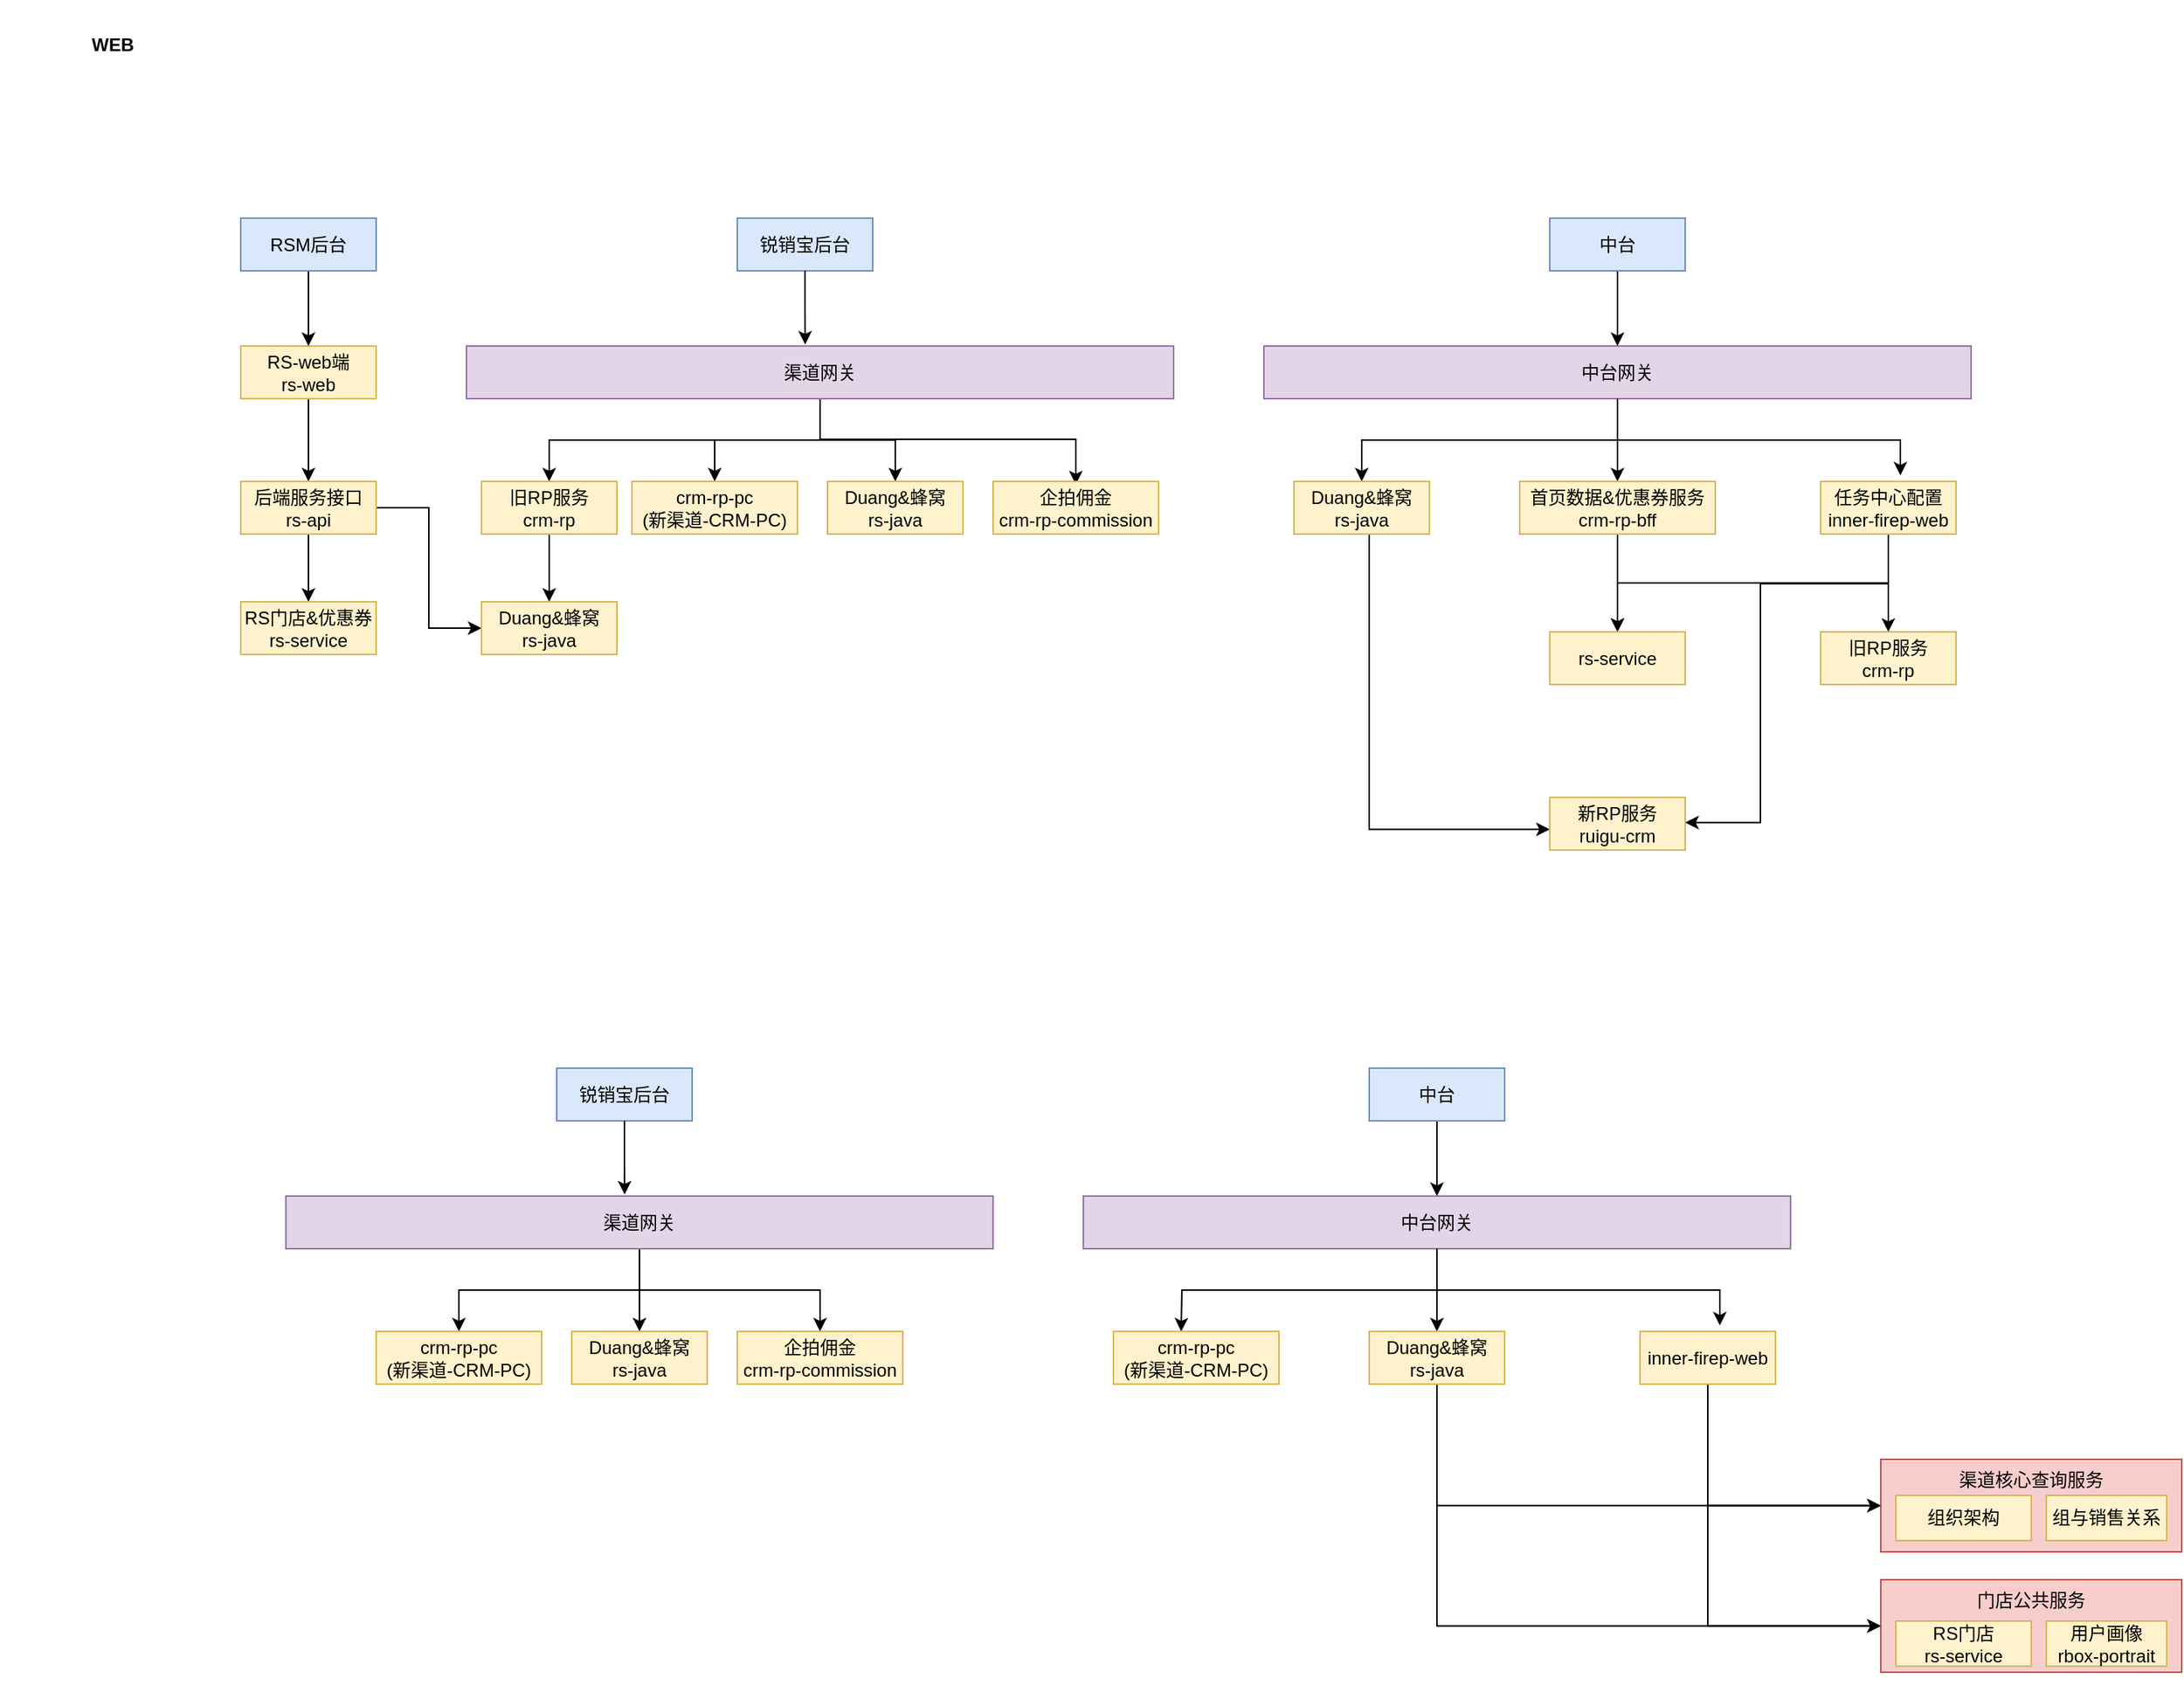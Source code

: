 <mxfile version="27.0.9">
  <diagram name="第 1 页" id="J6fKt1Wgq9IQ-0i5Z1JR">
    <mxGraphModel dx="1815" dy="1154" grid="1" gridSize="10" guides="1" tooltips="1" connect="1" arrows="1" fold="1" page="1" pageScale="1" pageWidth="827" pageHeight="1169" math="0" shadow="0">
      <root>
        <mxCell id="0" />
        <mxCell id="1" parent="0" />
        <mxCell id="k2uD15khSfJf9hs8rO5q-97" style="edgeStyle=orthogonalEdgeStyle;rounded=0;orthogonalLoop=1;jettySize=auto;html=1;exitX=0.5;exitY=1;exitDx=0;exitDy=0;" parent="1" source="k2uD15khSfJf9hs8rO5q-5" target="k2uD15khSfJf9hs8rO5q-92" edge="1">
          <mxGeometry relative="1" as="geometry" />
        </mxCell>
        <mxCell id="k2uD15khSfJf9hs8rO5q-102" style="edgeStyle=orthogonalEdgeStyle;rounded=0;orthogonalLoop=1;jettySize=auto;html=1;exitX=0.5;exitY=1;exitDx=0;exitDy=0;" parent="1" source="k2uD15khSfJf9hs8rO5q-5" target="k2uD15khSfJf9hs8rO5q-93" edge="1">
          <mxGeometry relative="1" as="geometry" />
        </mxCell>
        <mxCell id="k2uD15khSfJf9hs8rO5q-103" style="edgeStyle=orthogonalEdgeStyle;rounded=0;orthogonalLoop=1;jettySize=auto;html=1;exitX=0.5;exitY=1;exitDx=0;exitDy=0;entryX=0.5;entryY=0;entryDx=0;entryDy=0;" parent="1" source="k2uD15khSfJf9hs8rO5q-5" target="k2uD15khSfJf9hs8rO5q-94" edge="1">
          <mxGeometry relative="1" as="geometry" />
        </mxCell>
        <mxCell id="k2uD15khSfJf9hs8rO5q-106" style="edgeStyle=orthogonalEdgeStyle;rounded=0;orthogonalLoop=1;jettySize=auto;html=1;exitX=0.5;exitY=1;exitDx=0;exitDy=0;entryX=0.5;entryY=0;entryDx=0;entryDy=0;" parent="1" edge="1">
          <mxGeometry relative="1" as="geometry">
            <mxPoint x="625" y="377" as="sourcePoint" />
            <mxPoint x="795" y="432" as="targetPoint" />
            <Array as="points">
              <mxPoint x="625" y="402" />
              <mxPoint x="795" y="402" />
            </Array>
          </mxGeometry>
        </mxCell>
        <mxCell id="k2uD15khSfJf9hs8rO5q-5" value="渠道网关" style="rounded=0;whiteSpace=wrap;html=1;fillColor=#e1d5e7;strokeColor=#9673a6;fontFamily=Helvetica;labelBackgroundColor=none;fontSize=12;" parent="1" vertex="1">
          <mxGeometry x="390" y="340" width="470" height="35" as="geometry" />
        </mxCell>
        <mxCell id="k2uD15khSfJf9hs8rO5q-88" value="" style="edgeStyle=orthogonalEdgeStyle;rounded=0;orthogonalLoop=1;jettySize=auto;html=1;" parent="1" source="k2uD15khSfJf9hs8rO5q-27" target="k2uD15khSfJf9hs8rO5q-87" edge="1">
          <mxGeometry relative="1" as="geometry" />
        </mxCell>
        <mxCell id="k2uD15khSfJf9hs8rO5q-27" value="&lt;div&gt;RS-web端&lt;/div&gt;rs-web" style="rounded=0;whiteSpace=wrap;html=1;fillColor=#fff2cc;strokeColor=#d6b656;fontFamily=Helvetica;labelBackgroundColor=none;fontSize=12;" parent="1" vertex="1">
          <mxGeometry x="240" y="340" width="90" height="35" as="geometry" />
        </mxCell>
        <mxCell id="k2uD15khSfJf9hs8rO5q-42" value="WEB" style="text;html=1;align=center;verticalAlign=middle;whiteSpace=wrap;rounded=0;fontStyle=1" parent="1" vertex="1">
          <mxGeometry x="80" y="110" width="150" height="60" as="geometry" />
        </mxCell>
        <mxCell id="k2uD15khSfJf9hs8rO5q-84" style="edgeStyle=orthogonalEdgeStyle;rounded=0;orthogonalLoop=1;jettySize=auto;html=1;" parent="1" source="k2uD15khSfJf9hs8rO5q-83" target="k2uD15khSfJf9hs8rO5q-27" edge="1">
          <mxGeometry relative="1" as="geometry" />
        </mxCell>
        <mxCell id="k2uD15khSfJf9hs8rO5q-83" value="RSM后台" style="rounded=0;whiteSpace=wrap;html=1;fillColor=#dae8fc;strokeColor=#6c8ebf;fontFamily=Helvetica;labelBackgroundColor=none;fontSize=12;" parent="1" vertex="1">
          <mxGeometry x="240" y="255" width="90" height="35" as="geometry" />
        </mxCell>
        <mxCell id="k2uD15khSfJf9hs8rO5q-90" value="" style="edgeStyle=orthogonalEdgeStyle;rounded=0;orthogonalLoop=1;jettySize=auto;html=1;" parent="1" source="k2uD15khSfJf9hs8rO5q-87" target="k2uD15khSfJf9hs8rO5q-89" edge="1">
          <mxGeometry relative="1" as="geometry" />
        </mxCell>
        <mxCell id="k2uD15khSfJf9hs8rO5q-101" style="edgeStyle=orthogonalEdgeStyle;rounded=0;orthogonalLoop=1;jettySize=auto;html=1;exitX=1;exitY=0.5;exitDx=0;exitDy=0;entryX=0;entryY=0.5;entryDx=0;entryDy=0;" parent="1" source="k2uD15khSfJf9hs8rO5q-87" target="k2uD15khSfJf9hs8rO5q-96" edge="1">
          <mxGeometry relative="1" as="geometry" />
        </mxCell>
        <mxCell id="k2uD15khSfJf9hs8rO5q-87" value="&lt;div&gt;后端服务接口&lt;/div&gt;rs-api" style="rounded=0;whiteSpace=wrap;html=1;fillColor=#fff2cc;strokeColor=#d6b656;fontFamily=Helvetica;labelBackgroundColor=none;fontSize=12;" parent="1" vertex="1">
          <mxGeometry x="240" y="430" width="90" height="35" as="geometry" />
        </mxCell>
        <mxCell id="k2uD15khSfJf9hs8rO5q-89" value="&lt;div&gt;RS门店&amp;amp;优惠券&lt;/div&gt;rs-service" style="rounded=0;whiteSpace=wrap;html=1;fillColor=#fff2cc;strokeColor=#d6b656;fontFamily=Helvetica;labelBackgroundColor=none;fontSize=12;" parent="1" vertex="1">
          <mxGeometry x="240" y="510" width="90" height="35" as="geometry" />
        </mxCell>
        <mxCell id="k2uD15khSfJf9hs8rO5q-91" value="锐销宝后台" style="rounded=0;whiteSpace=wrap;html=1;fillColor=#dae8fc;strokeColor=#6c8ebf;fontFamily=Helvetica;labelBackgroundColor=none;fontSize=12;" parent="1" vertex="1">
          <mxGeometry x="570" y="255" width="90" height="35" as="geometry" />
        </mxCell>
        <mxCell id="k2uD15khSfJf9hs8rO5q-98" style="edgeStyle=orthogonalEdgeStyle;rounded=0;orthogonalLoop=1;jettySize=auto;html=1;entryX=0.5;entryY=0;entryDx=0;entryDy=0;" parent="1" source="k2uD15khSfJf9hs8rO5q-92" target="k2uD15khSfJf9hs8rO5q-96" edge="1">
          <mxGeometry relative="1" as="geometry" />
        </mxCell>
        <mxCell id="k2uD15khSfJf9hs8rO5q-92" value="&lt;div&gt;旧RP服务&lt;/div&gt;crm-rp" style="rounded=0;whiteSpace=wrap;html=1;fillColor=#fff2cc;strokeColor=#d6b656;fontFamily=Helvetica;labelBackgroundColor=none;fontSize=12;" parent="1" vertex="1">
          <mxGeometry x="400" y="430" width="90" height="35" as="geometry" />
        </mxCell>
        <mxCell id="k2uD15khSfJf9hs8rO5q-93" value="crm-rp-pc&lt;div&gt;(新渠道-CRM-PC)&lt;/div&gt;" style="rounded=0;whiteSpace=wrap;html=1;fillColor=#fff2cc;strokeColor=#d6b656;fontFamily=Helvetica;labelBackgroundColor=none;fontSize=12;" parent="1" vertex="1">
          <mxGeometry x="500" y="430" width="110" height="35" as="geometry" />
        </mxCell>
        <mxCell id="k2uD15khSfJf9hs8rO5q-94" value="&lt;div&gt;Duang&amp;amp;蜂窝&lt;/div&gt;rs-java" style="rounded=0;whiteSpace=wrap;html=1;fillColor=#fff2cc;strokeColor=#d6b656;fontFamily=Helvetica;labelBackgroundColor=none;fontSize=12;" parent="1" vertex="1">
          <mxGeometry x="630" y="430" width="90" height="35" as="geometry" />
        </mxCell>
        <mxCell id="k2uD15khSfJf9hs8rO5q-96" value="&lt;div&gt;Duang&amp;amp;蜂窝&lt;/div&gt;rs-java" style="rounded=0;whiteSpace=wrap;html=1;fillColor=#fff2cc;strokeColor=#d6b656;fontFamily=Helvetica;labelBackgroundColor=none;fontSize=12;" parent="1" vertex="1">
          <mxGeometry x="400" y="510" width="90" height="35" as="geometry" />
        </mxCell>
        <mxCell id="k2uD15khSfJf9hs8rO5q-105" value="企拍佣金&lt;div&gt;crm-rp-commission&lt;/div&gt;" style="rounded=0;whiteSpace=wrap;html=1;fillColor=#fff2cc;strokeColor=#d6b656;fontFamily=Helvetica;labelBackgroundColor=none;fontSize=12;" parent="1" vertex="1">
          <mxGeometry x="740" y="430" width="110" height="35" as="geometry" />
        </mxCell>
        <mxCell id="k2uD15khSfJf9hs8rO5q-107" style="edgeStyle=orthogonalEdgeStyle;rounded=0;orthogonalLoop=1;jettySize=auto;html=1;entryX=0.479;entryY=-0.029;entryDx=0;entryDy=0;entryPerimeter=0;" parent="1" source="k2uD15khSfJf9hs8rO5q-91" target="k2uD15khSfJf9hs8rO5q-5" edge="1">
          <mxGeometry relative="1" as="geometry" />
        </mxCell>
        <mxCell id="k2uD15khSfJf9hs8rO5q-116" style="edgeStyle=orthogonalEdgeStyle;rounded=0;orthogonalLoop=1;jettySize=auto;html=1;entryX=0.5;entryY=0;entryDx=0;entryDy=0;" parent="1" source="k2uD15khSfJf9hs8rO5q-108" target="k2uD15khSfJf9hs8rO5q-113" edge="1">
          <mxGeometry relative="1" as="geometry" />
        </mxCell>
        <mxCell id="k2uD15khSfJf9hs8rO5q-117" style="edgeStyle=orthogonalEdgeStyle;rounded=0;orthogonalLoop=1;jettySize=auto;html=1;exitX=0.5;exitY=1;exitDx=0;exitDy=0;entryX=0.5;entryY=0;entryDx=0;entryDy=0;" parent="1" source="k2uD15khSfJf9hs8rO5q-108" target="k2uD15khSfJf9hs8rO5q-115" edge="1">
          <mxGeometry relative="1" as="geometry" />
        </mxCell>
        <mxCell id="k2uD15khSfJf9hs8rO5q-108" value="中台网关" style="rounded=0;whiteSpace=wrap;html=1;fillColor=#e1d5e7;strokeColor=#9673a6;fontFamily=Helvetica;labelBackgroundColor=none;fontSize=12;" parent="1" vertex="1">
          <mxGeometry x="920" y="340" width="470" height="35" as="geometry" />
        </mxCell>
        <mxCell id="k2uD15khSfJf9hs8rO5q-110" style="edgeStyle=orthogonalEdgeStyle;rounded=0;orthogonalLoop=1;jettySize=auto;html=1;entryX=0.5;entryY=0;entryDx=0;entryDy=0;" parent="1" source="k2uD15khSfJf9hs8rO5q-109" target="k2uD15khSfJf9hs8rO5q-108" edge="1">
          <mxGeometry relative="1" as="geometry" />
        </mxCell>
        <mxCell id="k2uD15khSfJf9hs8rO5q-109" value="中台" style="rounded=0;whiteSpace=wrap;html=1;fillColor=#dae8fc;strokeColor=#6c8ebf;fontFamily=Helvetica;labelBackgroundColor=none;fontSize=12;" parent="1" vertex="1">
          <mxGeometry x="1110" y="255" width="90" height="35" as="geometry" />
        </mxCell>
        <mxCell id="k2uD15khSfJf9hs8rO5q-133" style="edgeStyle=orthogonalEdgeStyle;rounded=0;orthogonalLoop=1;jettySize=auto;html=1;entryX=0;entryY=0.75;entryDx=0;entryDy=0;" parent="1" edge="1">
          <mxGeometry relative="1" as="geometry">
            <mxPoint x="990" y="460" as="sourcePoint" />
            <mxPoint x="1110" y="661.25" as="targetPoint" />
            <Array as="points">
              <mxPoint x="990" y="661" />
            </Array>
          </mxGeometry>
        </mxCell>
        <mxCell id="k2uD15khSfJf9hs8rO5q-113" value="&lt;div&gt;Duang&amp;amp;蜂窝&lt;/div&gt;rs-java" style="rounded=0;whiteSpace=wrap;html=1;fillColor=#fff2cc;strokeColor=#d6b656;fontFamily=Helvetica;labelBackgroundColor=none;fontSize=12;" parent="1" vertex="1">
          <mxGeometry x="940" y="430" width="90" height="35" as="geometry" />
        </mxCell>
        <mxCell id="k2uD15khSfJf9hs8rO5q-126" style="edgeStyle=orthogonalEdgeStyle;rounded=0;orthogonalLoop=1;jettySize=auto;html=1;entryX=0.5;entryY=0;entryDx=0;entryDy=0;" parent="1" source="k2uD15khSfJf9hs8rO5q-114" target="k2uD15khSfJf9hs8rO5q-122" edge="1">
          <mxGeometry relative="1" as="geometry" />
        </mxCell>
        <mxCell id="k2uD15khSfJf9hs8rO5q-131" style="edgeStyle=orthogonalEdgeStyle;rounded=0;orthogonalLoop=1;jettySize=auto;html=1;exitX=0.5;exitY=1;exitDx=0;exitDy=0;entryX=0.5;entryY=0;entryDx=0;entryDy=0;" parent="1" source="k2uD15khSfJf9hs8rO5q-114" target="k2uD15khSfJf9hs8rO5q-121" edge="1">
          <mxGeometry relative="1" as="geometry" />
        </mxCell>
        <mxCell id="k2uD15khSfJf9hs8rO5q-132" style="edgeStyle=orthogonalEdgeStyle;rounded=0;orthogonalLoop=1;jettySize=auto;html=1;exitX=0.5;exitY=1;exitDx=0;exitDy=0;entryX=1;entryY=0.25;entryDx=0;entryDy=0;" parent="1" edge="1">
          <mxGeometry relative="1" as="geometry">
            <mxPoint x="1335" y="463" as="sourcePoint" />
            <mxPoint x="1200" y="656.75" as="targetPoint" />
            <Array as="points">
              <mxPoint x="1335" y="498" />
              <mxPoint x="1250" y="498" />
              <mxPoint x="1250" y="657" />
            </Array>
          </mxGeometry>
        </mxCell>
        <mxCell id="k2uD15khSfJf9hs8rO5q-114" value="&lt;div&gt;任务中心配置&lt;/div&gt;inner-firep-web" style="rounded=0;whiteSpace=wrap;html=1;fillColor=#fff2cc;strokeColor=#d6b656;fontFamily=Helvetica;labelBackgroundColor=none;fontSize=12;" parent="1" vertex="1">
          <mxGeometry x="1290" y="430" width="90" height="35" as="geometry" />
        </mxCell>
        <mxCell id="k2uD15khSfJf9hs8rO5q-127" style="edgeStyle=orthogonalEdgeStyle;rounded=0;orthogonalLoop=1;jettySize=auto;html=1;entryX=0.5;entryY=0;entryDx=0;entryDy=0;" parent="1" source="k2uD15khSfJf9hs8rO5q-115" target="k2uD15khSfJf9hs8rO5q-121" edge="1">
          <mxGeometry relative="1" as="geometry" />
        </mxCell>
        <mxCell id="k2uD15khSfJf9hs8rO5q-115" value="&lt;div&gt;首页数据&amp;amp;优惠券服务&lt;/div&gt;crm-rp-bff" style="rounded=0;whiteSpace=wrap;html=1;fillColor=#fff2cc;strokeColor=#d6b656;fontFamily=Helvetica;labelBackgroundColor=none;fontSize=12;" parent="1" vertex="1">
          <mxGeometry x="1090" y="430" width="130" height="35" as="geometry" />
        </mxCell>
        <mxCell id="k2uD15khSfJf9hs8rO5q-118" style="edgeStyle=orthogonalEdgeStyle;rounded=0;orthogonalLoop=1;jettySize=auto;html=1;exitX=0.5;exitY=1;exitDx=0;exitDy=0;entryX=0.589;entryY=-0.114;entryDx=0;entryDy=0;entryPerimeter=0;" parent="1" source="k2uD15khSfJf9hs8rO5q-108" target="k2uD15khSfJf9hs8rO5q-114" edge="1">
          <mxGeometry relative="1" as="geometry" />
        </mxCell>
        <mxCell id="k2uD15khSfJf9hs8rO5q-119" value="新RP服务&lt;br&gt;ruigu-crm" style="rounded=0;whiteSpace=wrap;html=1;fillColor=#fff2cc;strokeColor=#d6b656;fontFamily=Helvetica;labelBackgroundColor=none;fontSize=12;" parent="1" vertex="1">
          <mxGeometry x="1110" y="640" width="90" height="35" as="geometry" />
        </mxCell>
        <mxCell id="k2uD15khSfJf9hs8rO5q-121" value="rs-service" style="rounded=0;whiteSpace=wrap;html=1;fillColor=#fff2cc;strokeColor=#d6b656;fontFamily=Helvetica;labelBackgroundColor=none;fontSize=12;" parent="1" vertex="1">
          <mxGeometry x="1110" y="530" width="90" height="35" as="geometry" />
        </mxCell>
        <mxCell id="k2uD15khSfJf9hs8rO5q-122" value="&lt;div&gt;旧RP服务&lt;/div&gt;crm-rp" style="rounded=0;whiteSpace=wrap;html=1;fillColor=#fff2cc;strokeColor=#d6b656;fontFamily=Helvetica;labelBackgroundColor=none;fontSize=12;" parent="1" vertex="1">
          <mxGeometry x="1290" y="530" width="90" height="35" as="geometry" />
        </mxCell>
        <mxCell id="k2uD15khSfJf9hs8rO5q-135" style="edgeStyle=orthogonalEdgeStyle;rounded=0;orthogonalLoop=1;jettySize=auto;html=1;exitX=0.5;exitY=1;exitDx=0;exitDy=0;" parent="1" source="k2uD15khSfJf9hs8rO5q-138" target="k2uD15khSfJf9hs8rO5q-150" edge="1">
          <mxGeometry relative="1" as="geometry" />
        </mxCell>
        <mxCell id="k2uD15khSfJf9hs8rO5q-136" style="edgeStyle=orthogonalEdgeStyle;rounded=0;orthogonalLoop=1;jettySize=auto;html=1;exitX=0.5;exitY=1;exitDx=0;exitDy=0;entryX=0.5;entryY=0;entryDx=0;entryDy=0;" parent="1" source="k2uD15khSfJf9hs8rO5q-138" target="k2uD15khSfJf9hs8rO5q-151" edge="1">
          <mxGeometry relative="1" as="geometry" />
        </mxCell>
        <mxCell id="lXO5fLydw-yqEhDGv8sk-1" style="edgeStyle=orthogonalEdgeStyle;rounded=0;orthogonalLoop=1;jettySize=auto;html=1;exitX=0.5;exitY=1;exitDx=0;exitDy=0;entryX=0.5;entryY=0;entryDx=0;entryDy=0;" edge="1" parent="1" source="k2uD15khSfJf9hs8rO5q-138" target="k2uD15khSfJf9hs8rO5q-153">
          <mxGeometry relative="1" as="geometry" />
        </mxCell>
        <mxCell id="k2uD15khSfJf9hs8rO5q-138" value="渠道网关" style="rounded=0;whiteSpace=wrap;html=1;fillColor=#e1d5e7;strokeColor=#9673a6;fontFamily=Helvetica;labelBackgroundColor=none;fontSize=12;" parent="1" vertex="1">
          <mxGeometry x="270" y="905" width="470" height="35" as="geometry" />
        </mxCell>
        <mxCell id="k2uD15khSfJf9hs8rO5q-147" value="锐销宝后台" style="rounded=0;whiteSpace=wrap;html=1;fillColor=#dae8fc;strokeColor=#6c8ebf;fontFamily=Helvetica;labelBackgroundColor=none;fontSize=12;" parent="1" vertex="1">
          <mxGeometry x="450" y="820" width="90" height="35" as="geometry" />
        </mxCell>
        <mxCell id="k2uD15khSfJf9hs8rO5q-150" value="crm-rp-pc&lt;div&gt;(新渠道-CRM-PC)&lt;/div&gt;" style="rounded=0;whiteSpace=wrap;html=1;fillColor=#fff2cc;strokeColor=#d6b656;fontFamily=Helvetica;labelBackgroundColor=none;fontSize=12;" parent="1" vertex="1">
          <mxGeometry x="330" y="995" width="110" height="35" as="geometry" />
        </mxCell>
        <mxCell id="k2uD15khSfJf9hs8rO5q-151" value="&lt;div&gt;Duang&amp;amp;蜂窝&lt;/div&gt;rs-java" style="rounded=0;whiteSpace=wrap;html=1;fillColor=#fff2cc;strokeColor=#d6b656;fontFamily=Helvetica;labelBackgroundColor=none;fontSize=12;" parent="1" vertex="1">
          <mxGeometry x="460" y="995" width="90" height="35" as="geometry" />
        </mxCell>
        <mxCell id="k2uD15khSfJf9hs8rO5q-153" value="企拍佣金&lt;div&gt;crm-rp-commission&lt;/div&gt;" style="rounded=0;whiteSpace=wrap;html=1;fillColor=#fff2cc;strokeColor=#d6b656;fontFamily=Helvetica;labelBackgroundColor=none;fontSize=12;" parent="1" vertex="1">
          <mxGeometry x="570" y="995" width="110" height="35" as="geometry" />
        </mxCell>
        <mxCell id="k2uD15khSfJf9hs8rO5q-154" style="edgeStyle=orthogonalEdgeStyle;rounded=0;orthogonalLoop=1;jettySize=auto;html=1;entryX=0.479;entryY=-0.029;entryDx=0;entryDy=0;entryPerimeter=0;" parent="1" source="k2uD15khSfJf9hs8rO5q-147" target="k2uD15khSfJf9hs8rO5q-138" edge="1">
          <mxGeometry relative="1" as="geometry" />
        </mxCell>
        <mxCell id="k2uD15khSfJf9hs8rO5q-155" style="edgeStyle=orthogonalEdgeStyle;rounded=0;orthogonalLoop=1;jettySize=auto;html=1;entryX=0.5;entryY=0;entryDx=0;entryDy=0;" parent="1" source="k2uD15khSfJf9hs8rO5q-157" edge="1">
          <mxGeometry relative="1" as="geometry">
            <mxPoint x="865" y="995" as="targetPoint" />
          </mxGeometry>
        </mxCell>
        <mxCell id="k2uD15khSfJf9hs8rO5q-156" style="edgeStyle=orthogonalEdgeStyle;rounded=0;orthogonalLoop=1;jettySize=auto;html=1;exitX=0.5;exitY=1;exitDx=0;exitDy=0;entryX=0.5;entryY=0;entryDx=0;entryDy=0;" parent="1" source="k2uD15khSfJf9hs8rO5q-157" edge="1">
          <mxGeometry relative="1" as="geometry">
            <mxPoint x="1035" y="995" as="targetPoint" />
          </mxGeometry>
        </mxCell>
        <mxCell id="k2uD15khSfJf9hs8rO5q-157" value="中台网关" style="rounded=0;whiteSpace=wrap;html=1;fillColor=#e1d5e7;strokeColor=#9673a6;fontFamily=Helvetica;labelBackgroundColor=none;fontSize=12;" parent="1" vertex="1">
          <mxGeometry x="800" y="905" width="470" height="35" as="geometry" />
        </mxCell>
        <mxCell id="k2uD15khSfJf9hs8rO5q-158" style="edgeStyle=orthogonalEdgeStyle;rounded=0;orthogonalLoop=1;jettySize=auto;html=1;entryX=0.5;entryY=0;entryDx=0;entryDy=0;" parent="1" source="k2uD15khSfJf9hs8rO5q-159" target="k2uD15khSfJf9hs8rO5q-157" edge="1">
          <mxGeometry relative="1" as="geometry" />
        </mxCell>
        <mxCell id="k2uD15khSfJf9hs8rO5q-159" value="中台" style="rounded=0;whiteSpace=wrap;html=1;fillColor=#dae8fc;strokeColor=#6c8ebf;fontFamily=Helvetica;labelBackgroundColor=none;fontSize=12;" parent="1" vertex="1">
          <mxGeometry x="990" y="820" width="90" height="35" as="geometry" />
        </mxCell>
        <mxCell id="lXO5fLydw-yqEhDGv8sk-26" style="edgeStyle=orthogonalEdgeStyle;rounded=0;orthogonalLoop=1;jettySize=auto;html=1;exitX=0.5;exitY=1;exitDx=0;exitDy=0;entryX=0;entryY=0.5;entryDx=0;entryDy=0;" edge="1" parent="1" source="k2uD15khSfJf9hs8rO5q-165" target="lXO5fLydw-yqEhDGv8sk-8">
          <mxGeometry relative="1" as="geometry" />
        </mxCell>
        <mxCell id="lXO5fLydw-yqEhDGv8sk-31" style="edgeStyle=orthogonalEdgeStyle;rounded=0;orthogonalLoop=1;jettySize=auto;html=1;entryX=0;entryY=0.5;entryDx=0;entryDy=0;" edge="1" parent="1" source="k2uD15khSfJf9hs8rO5q-165" target="lXO5fLydw-yqEhDGv8sk-3">
          <mxGeometry relative="1" as="geometry">
            <Array as="points">
              <mxPoint x="1215" y="1191" />
            </Array>
          </mxGeometry>
        </mxCell>
        <mxCell id="k2uD15khSfJf9hs8rO5q-165" value="inner-firep-web" style="rounded=0;whiteSpace=wrap;html=1;fillColor=#fff2cc;strokeColor=#d6b656;fontFamily=Helvetica;labelBackgroundColor=none;fontSize=12;" parent="1" vertex="1">
          <mxGeometry x="1170" y="995" width="90" height="35" as="geometry" />
        </mxCell>
        <mxCell id="k2uD15khSfJf9hs8rO5q-168" style="edgeStyle=orthogonalEdgeStyle;rounded=0;orthogonalLoop=1;jettySize=auto;html=1;exitX=0.5;exitY=1;exitDx=0;exitDy=0;entryX=0.589;entryY=-0.114;entryDx=0;entryDy=0;entryPerimeter=0;" parent="1" source="k2uD15khSfJf9hs8rO5q-157" target="k2uD15khSfJf9hs8rO5q-165" edge="1">
          <mxGeometry relative="1" as="geometry" />
        </mxCell>
        <mxCell id="lXO5fLydw-yqEhDGv8sk-2" value="" style="group" vertex="1" connectable="0" parent="1">
          <mxGeometry x="1330" y="1160" width="200" height="61.5" as="geometry" />
        </mxCell>
        <mxCell id="lXO5fLydw-yqEhDGv8sk-3" value="门店公共服务" style="rounded=0;whiteSpace=wrap;html=1;fillColor=#f8cecc;strokeColor=#b85450;fontFamily=Helvetica;labelBackgroundColor=none;fontSize=12;verticalAlign=top;" vertex="1" parent="lXO5fLydw-yqEhDGv8sk-2">
          <mxGeometry width="200" height="61.5" as="geometry" />
        </mxCell>
        <mxCell id="lXO5fLydw-yqEhDGv8sk-4" value="" style="group" vertex="1" connectable="0" parent="lXO5fLydw-yqEhDGv8sk-2">
          <mxGeometry x="10" y="27.5" width="180" height="30" as="geometry" />
        </mxCell>
        <mxCell id="lXO5fLydw-yqEhDGv8sk-5" value="&lt;p&gt;&lt;span&gt;&lt;span&gt;用户画像&lt;br&gt;&lt;/span&gt;&lt;/span&gt;&lt;span&gt;rbox-portrait&lt;/span&gt;&lt;span&gt;&lt;/span&gt;&lt;/p&gt;" style="rounded=0;whiteSpace=wrap;html=1;fillColor=#fff2cc;strokeColor=#d6b656;align=center;verticalAlign=middle;fontFamily=Helvetica;fontSize=12;fontColor=default;labelBackgroundColor=none;" vertex="1" parent="lXO5fLydw-yqEhDGv8sk-4">
          <mxGeometry x="100" width="80" height="30" as="geometry" />
        </mxCell>
        <mxCell id="lXO5fLydw-yqEhDGv8sk-6" value="&lt;div&gt;RS门店&lt;/div&gt;rs-service" style="rounded=0;whiteSpace=wrap;html=1;fillColor=#fff2cc;strokeColor=#d6b656;fontFamily=Helvetica;labelBackgroundColor=none;fontSize=12;" vertex="1" parent="lXO5fLydw-yqEhDGv8sk-4">
          <mxGeometry width="90" height="30" as="geometry" />
        </mxCell>
        <mxCell id="lXO5fLydw-yqEhDGv8sk-7" value="" style="group" vertex="1" connectable="0" parent="1">
          <mxGeometry x="1330" y="1080" width="200" height="61.5" as="geometry" />
        </mxCell>
        <mxCell id="lXO5fLydw-yqEhDGv8sk-8" value="渠道核心查询服务" style="rounded=0;whiteSpace=wrap;html=1;fillColor=#f8cecc;strokeColor=#b85450;fontFamily=Helvetica;labelBackgroundColor=none;fontSize=12;verticalAlign=top;" vertex="1" parent="lXO5fLydw-yqEhDGv8sk-7">
          <mxGeometry width="200" height="61.5" as="geometry" />
        </mxCell>
        <mxCell id="lXO5fLydw-yqEhDGv8sk-9" value="" style="group" vertex="1" connectable="0" parent="lXO5fLydw-yqEhDGv8sk-7">
          <mxGeometry x="10" y="24" width="180" height="30" as="geometry" />
        </mxCell>
        <mxCell id="lXO5fLydw-yqEhDGv8sk-10" value="&lt;p&gt;组与销售关系&lt;/p&gt;" style="rounded=0;whiteSpace=wrap;html=1;fillColor=#fff2cc;strokeColor=#d6b656;align=center;verticalAlign=middle;fontFamily=Helvetica;fontSize=12;fontColor=default;labelBackgroundColor=none;" vertex="1" parent="lXO5fLydw-yqEhDGv8sk-9">
          <mxGeometry x="100" width="80" height="30" as="geometry" />
        </mxCell>
        <mxCell id="lXO5fLydw-yqEhDGv8sk-11" value="组织架构" style="rounded=0;whiteSpace=wrap;html=1;fillColor=#fff2cc;strokeColor=#d6b656;fontFamily=Helvetica;labelBackgroundColor=none;fontSize=12;" vertex="1" parent="lXO5fLydw-yqEhDGv8sk-9">
          <mxGeometry width="90" height="30" as="geometry" />
        </mxCell>
        <mxCell id="lXO5fLydw-yqEhDGv8sk-13" value="crm-rp-pc&lt;div&gt;(新渠道-CRM-PC)&lt;/div&gt;" style="rounded=0;whiteSpace=wrap;html=1;fillColor=#fff2cc;strokeColor=#d6b656;fontFamily=Helvetica;labelBackgroundColor=none;fontSize=12;" vertex="1" parent="1">
          <mxGeometry x="820" y="995" width="110" height="35" as="geometry" />
        </mxCell>
        <mxCell id="lXO5fLydw-yqEhDGv8sk-24" style="edgeStyle=orthogonalEdgeStyle;rounded=0;orthogonalLoop=1;jettySize=auto;html=1;entryX=0;entryY=0.5;entryDx=0;entryDy=0;" edge="1" parent="1" source="lXO5fLydw-yqEhDGv8sk-14" target="lXO5fLydw-yqEhDGv8sk-8">
          <mxGeometry relative="1" as="geometry">
            <Array as="points">
              <mxPoint x="1035" y="1111" />
            </Array>
          </mxGeometry>
        </mxCell>
        <mxCell id="lXO5fLydw-yqEhDGv8sk-25" style="edgeStyle=orthogonalEdgeStyle;rounded=0;orthogonalLoop=1;jettySize=auto;html=1;exitX=0.5;exitY=1;exitDx=0;exitDy=0;entryX=0;entryY=0.5;entryDx=0;entryDy=0;" edge="1" parent="1" source="lXO5fLydw-yqEhDGv8sk-14" target="lXO5fLydw-yqEhDGv8sk-3">
          <mxGeometry relative="1" as="geometry" />
        </mxCell>
        <mxCell id="lXO5fLydw-yqEhDGv8sk-14" value="&lt;div&gt;Duang&amp;amp;蜂窝&lt;/div&gt;rs-java" style="rounded=0;whiteSpace=wrap;html=1;fillColor=#fff2cc;strokeColor=#d6b656;fontFamily=Helvetica;labelBackgroundColor=none;fontSize=12;" vertex="1" parent="1">
          <mxGeometry x="990" y="995" width="90" height="35" as="geometry" />
        </mxCell>
      </root>
    </mxGraphModel>
  </diagram>
</mxfile>
